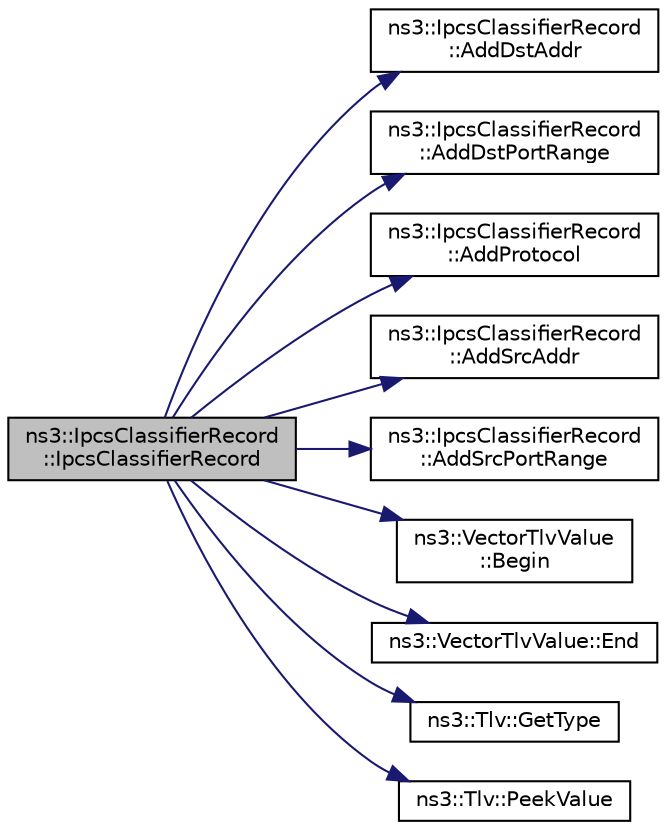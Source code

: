 digraph "ns3::IpcsClassifierRecord::IpcsClassifierRecord"
{
 // LATEX_PDF_SIZE
  edge [fontname="Helvetica",fontsize="10",labelfontname="Helvetica",labelfontsize="10"];
  node [fontname="Helvetica",fontsize="10",shape=record];
  rankdir="LR";
  Node1 [label="ns3::IpcsClassifierRecord\l::IpcsClassifierRecord",height=0.2,width=0.4,color="black", fillcolor="grey75", style="filled", fontcolor="black",tooltip="Decodes a TLV and creates a classifier."];
  Node1 -> Node2 [color="midnightblue",fontsize="10",style="solid",fontname="Helvetica"];
  Node2 [label="ns3::IpcsClassifierRecord\l::AddDstAddr",height=0.2,width=0.4,color="black", fillcolor="white", style="filled",URL="$classns3_1_1_ipcs_classifier_record.html#a69ec3e61c727e9995fe7b148f84b8dff",tooltip="add a new destination ip address to the classifier"];
  Node1 -> Node3 [color="midnightblue",fontsize="10",style="solid",fontname="Helvetica"];
  Node3 [label="ns3::IpcsClassifierRecord\l::AddDstPortRange",height=0.2,width=0.4,color="black", fillcolor="white", style="filled",URL="$classns3_1_1_ipcs_classifier_record.html#adc2ea9aef9e0a3d57e4522698721ad7e",tooltip="add a range of destination port to the classifier"];
  Node1 -> Node4 [color="midnightblue",fontsize="10",style="solid",fontname="Helvetica"];
  Node4 [label="ns3::IpcsClassifierRecord\l::AddProtocol",height=0.2,width=0.4,color="black", fillcolor="white", style="filled",URL="$classns3_1_1_ipcs_classifier_record.html#af1a805afc2c131b82ef0ecc67d1f3b0d",tooltip="add a protocol to the classifier"];
  Node1 -> Node5 [color="midnightblue",fontsize="10",style="solid",fontname="Helvetica"];
  Node5 [label="ns3::IpcsClassifierRecord\l::AddSrcAddr",height=0.2,width=0.4,color="black", fillcolor="white", style="filled",URL="$classns3_1_1_ipcs_classifier_record.html#aea39f328af19bd0a7462053e124d965d",tooltip="add a new source ip address to the classifier"];
  Node1 -> Node6 [color="midnightblue",fontsize="10",style="solid",fontname="Helvetica"];
  Node6 [label="ns3::IpcsClassifierRecord\l::AddSrcPortRange",height=0.2,width=0.4,color="black", fillcolor="white", style="filled",URL="$classns3_1_1_ipcs_classifier_record.html#a9678d242143b031e0f4c22bcdec17b56",tooltip="add a range of source port to the classifier"];
  Node1 -> Node7 [color="midnightblue",fontsize="10",style="solid",fontname="Helvetica"];
  Node7 [label="ns3::VectorTlvValue\l::Begin",height=0.2,width=0.4,color="black", fillcolor="white", style="filled",URL="$classns3_1_1_vector_tlv_value.html#a8f3751b677503fe8f889b611a66cd3ed",tooltip="Begin iterator."];
  Node1 -> Node8 [color="midnightblue",fontsize="10",style="solid",fontname="Helvetica"];
  Node8 [label="ns3::VectorTlvValue::End",height=0.2,width=0.4,color="black", fillcolor="white", style="filled",URL="$classns3_1_1_vector_tlv_value.html#a8d921973150845e3049899ef8db930dc",tooltip="End iterator."];
  Node1 -> Node9 [color="midnightblue",fontsize="10",style="solid",fontname="Helvetica"];
  Node9 [label="ns3::Tlv::GetType",height=0.2,width=0.4,color="black", fillcolor="white", style="filled",URL="$classns3_1_1_tlv.html#a4ca09ab4b79a639bf76824ac699b9ac3",tooltip="Get type value."];
  Node1 -> Node10 [color="midnightblue",fontsize="10",style="solid",fontname="Helvetica"];
  Node10 [label="ns3::Tlv::PeekValue",height=0.2,width=0.4,color="black", fillcolor="white", style="filled",URL="$classns3_1_1_tlv.html#a8e14be15a99d51a19361a4e6574e2403",tooltip="Peek value."];
}
